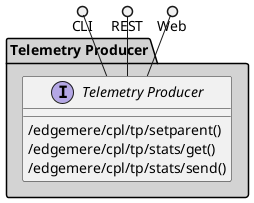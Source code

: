 @startuml



package "Telemetry Producer" #lightgray {

    interface "Telemetry Producer" as i {
            /edgemere/cpl/tp/setparent()
            /edgemere/cpl/tp/stats/get()
            /edgemere/cpl/tp/stats/send()
    
    }
}

CLI ()-- i
REST ()-- i
Web ()-- i

package "Telemetry Producer" #lightgray {


}



@enduml
